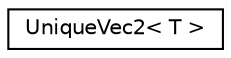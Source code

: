 digraph "Graphical Class Hierarchy"
{
 // INTERACTIVE_SVG=YES
 // LATEX_PDF_SIZE
  edge [fontname="Helvetica",fontsize="10",labelfontname="Helvetica",labelfontsize="10"];
  node [fontname="Helvetica",fontsize="10",shape=record];
  rankdir="LR";
  Node0 [label="UniqueVec2\< T \>",height=0.2,width=0.4,color="black", fillcolor="white", style="filled",URL="$d8/dc0/class_unique_vec2.html",tooltip=" "];
}
